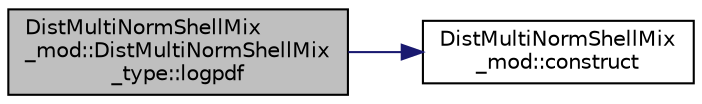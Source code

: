 digraph "DistMultiNormShellMix_mod::DistMultiNormShellMix_type::logpdf"
{
 // LATEX_PDF_SIZE
  edge [fontname="Helvetica",fontsize="10",labelfontname="Helvetica",labelfontsize="10"];
  node [fontname="Helvetica",fontsize="10",shape=record];
  rankdir="LR";
  Node1 [label="DistMultiNormShellMix\l_mod::DistMultiNormShellMix\l_type::logpdf",height=0.2,width=0.4,color="black", fillcolor="grey75", style="filled", fontcolor="black",tooltip=" "];
  Node1 -> Node2 [color="midnightblue",fontsize="10",style="solid",fontname="Helvetica"];
  Node2 [label="DistMultiNormShellMix\l_mod::construct",height=0.2,width=0.4,color="black", fillcolor="white", style="filled",URL="$namespaceDistMultiNormShellMix__mod.html#ac6b986d068c8e453dc9fdc71b9acbcf8",tooltip="Set the DistMultiNormShellMix properties and return an object of type DistMultiNormShellMix_type cont..."];
}

